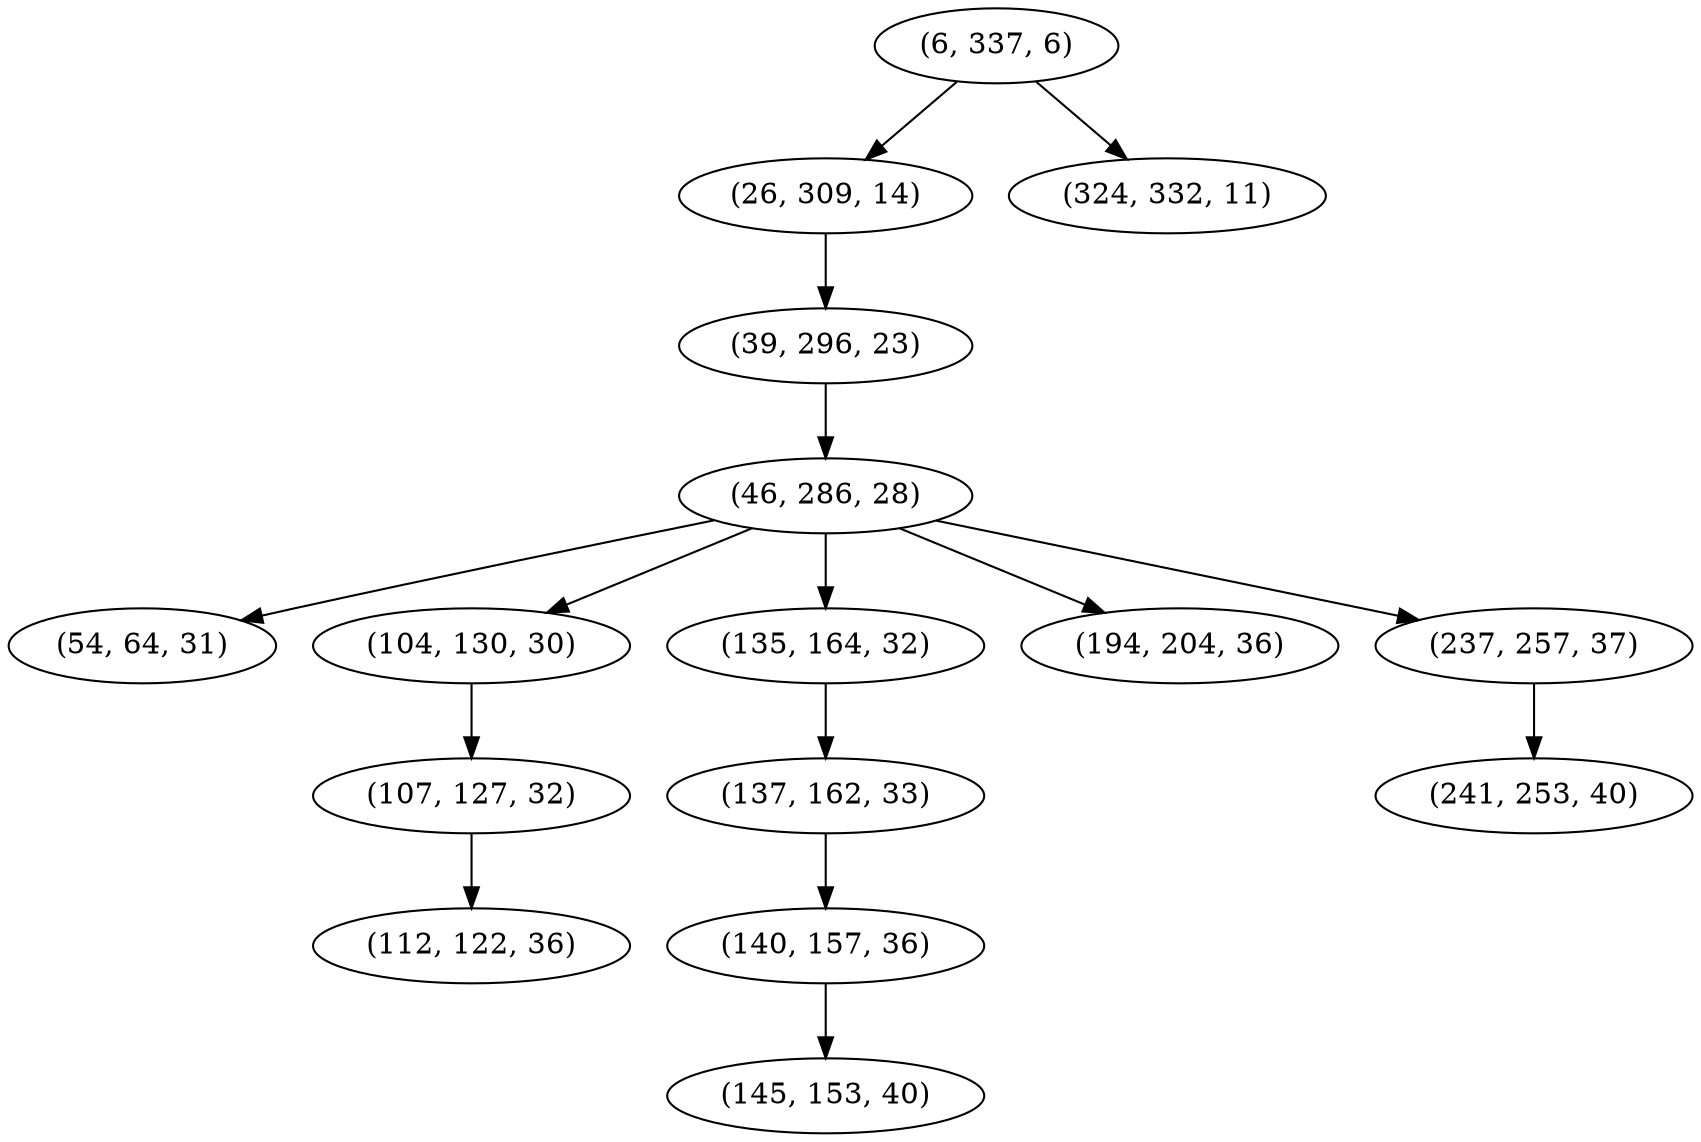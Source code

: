 digraph tree {
    "(6, 337, 6)";
    "(26, 309, 14)";
    "(39, 296, 23)";
    "(46, 286, 28)";
    "(54, 64, 31)";
    "(104, 130, 30)";
    "(107, 127, 32)";
    "(112, 122, 36)";
    "(135, 164, 32)";
    "(137, 162, 33)";
    "(140, 157, 36)";
    "(145, 153, 40)";
    "(194, 204, 36)";
    "(237, 257, 37)";
    "(241, 253, 40)";
    "(324, 332, 11)";
    "(6, 337, 6)" -> "(26, 309, 14)";
    "(6, 337, 6)" -> "(324, 332, 11)";
    "(26, 309, 14)" -> "(39, 296, 23)";
    "(39, 296, 23)" -> "(46, 286, 28)";
    "(46, 286, 28)" -> "(54, 64, 31)";
    "(46, 286, 28)" -> "(104, 130, 30)";
    "(46, 286, 28)" -> "(135, 164, 32)";
    "(46, 286, 28)" -> "(194, 204, 36)";
    "(46, 286, 28)" -> "(237, 257, 37)";
    "(104, 130, 30)" -> "(107, 127, 32)";
    "(107, 127, 32)" -> "(112, 122, 36)";
    "(135, 164, 32)" -> "(137, 162, 33)";
    "(137, 162, 33)" -> "(140, 157, 36)";
    "(140, 157, 36)" -> "(145, 153, 40)";
    "(237, 257, 37)" -> "(241, 253, 40)";
}

